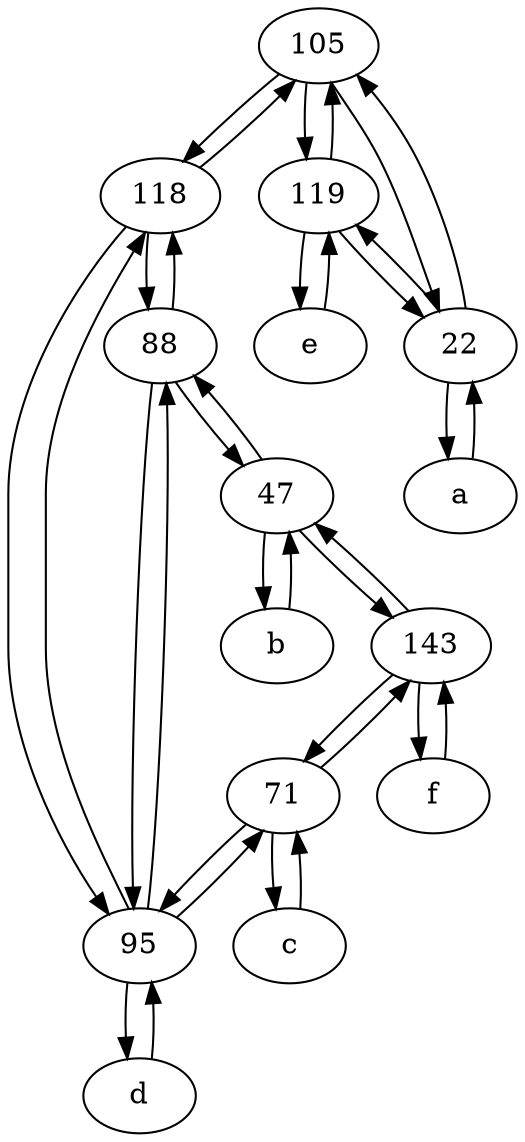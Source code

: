 digraph  {
	105;
	e [pos="30,50!"];
	118;
	a [pos="40,10!"];
	71;
	f [pos="15,45!"];
	95;
	119;
	d [pos="20,30!"];
	47;
	b [pos="50,20!"];
	88;
	143;
	22;
	c [pos="20,10!"];
	47 -> b;
	95 -> 118;
	b -> 47;
	95 -> d;
	d -> 95;
	95 -> 88;
	47 -> 143;
	88 -> 118;
	118 -> 105;
	105 -> 22;
	a -> 22;
	105 -> 118;
	47 -> 88;
	88 -> 95;
	143 -> 47;
	e -> 119;
	119 -> 22;
	22 -> 105;
	95 -> 71;
	88 -> 47;
	71 -> 143;
	f -> 143;
	118 -> 95;
	119 -> e;
	c -> 71;
	22 -> 119;
	119 -> 105;
	143 -> f;
	143 -> 71;
	118 -> 88;
	71 -> c;
	71 -> 95;
	22 -> a;
	105 -> 119;

	}